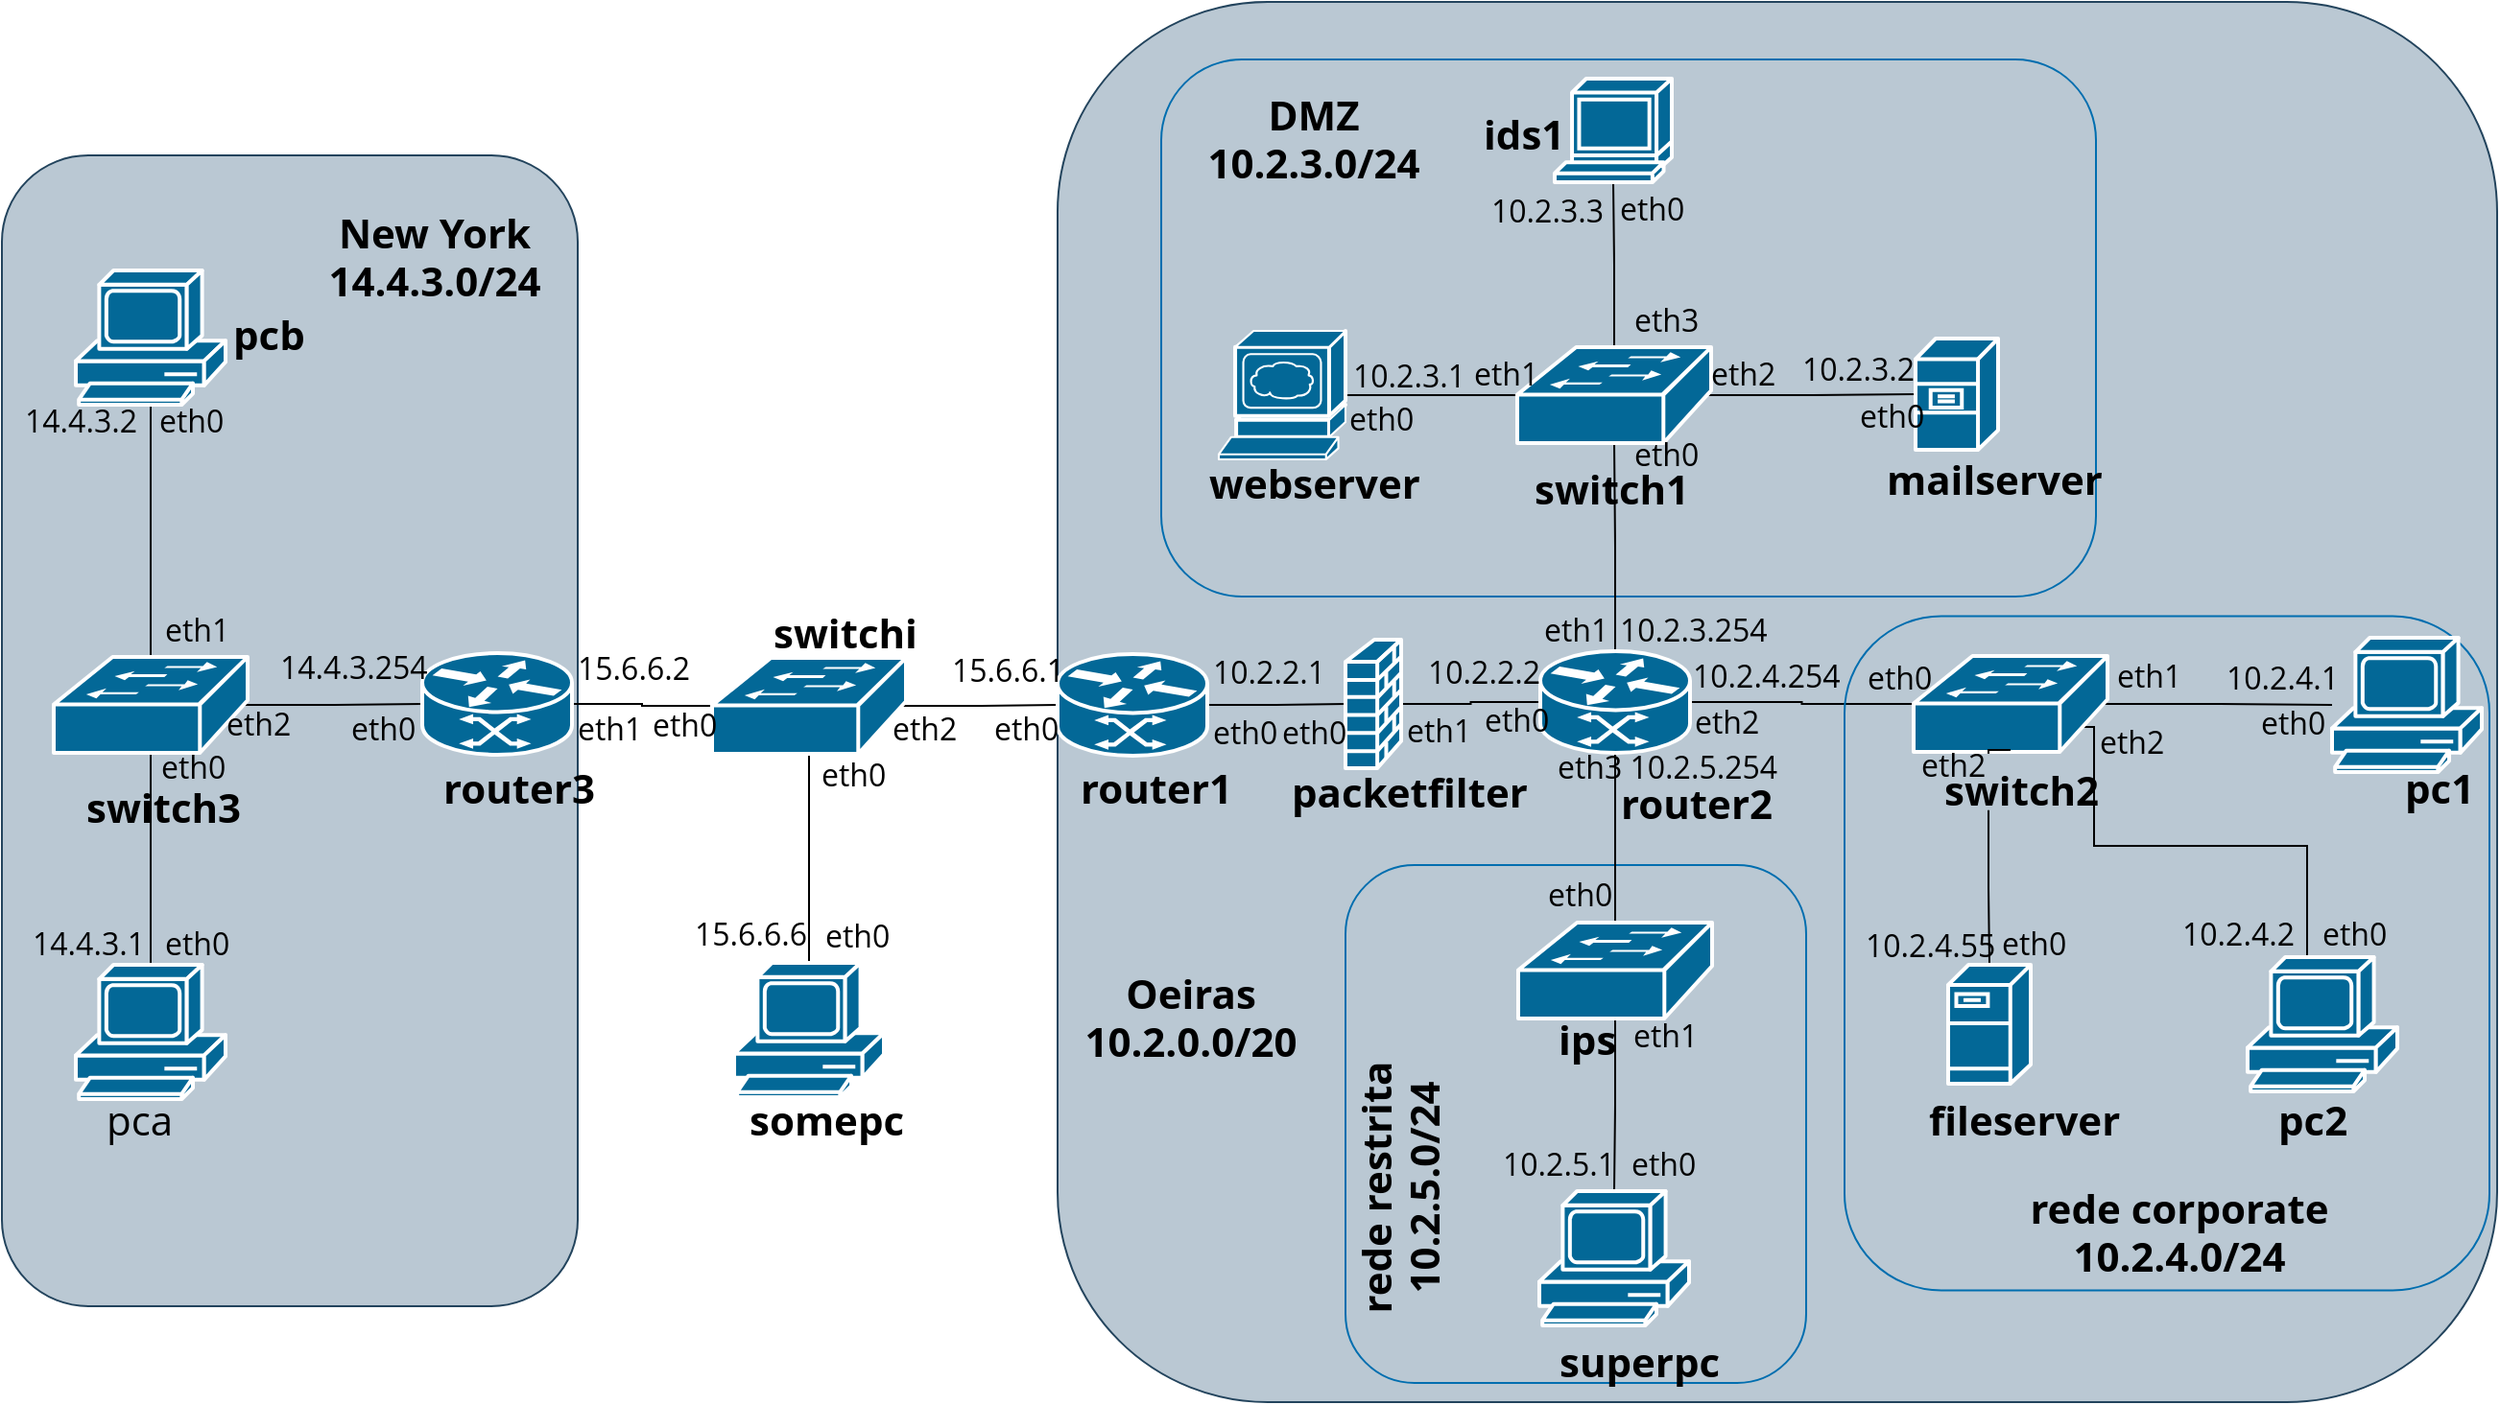 <mxfile version="26.2.14">
  <diagram name="Page-1" id="ka53E9XYjH14SeqnYvU8">
    <mxGraphModel dx="2187" dy="1867" grid="1" gridSize="10" guides="1" tooltips="1" connect="1" arrows="1" fold="1" page="1" pageScale="1" pageWidth="850" pageHeight="1100" math="0" shadow="0">
      <root>
        <mxCell id="0" />
        <mxCell id="1" parent="0" />
        <mxCell id="FsFhXtyQO0R85DWJH5rd-179" value="" style="rounded=1;whiteSpace=wrap;html=1;fillColor=#bac8d3;glass=0;fillStyle=auto;strokeColor=#23445d;fontFamily=Open Sans;fontSource=https%3A%2F%2Ffonts.googleapis.com%2Fcss%3Ffamily%3DOpen%2BSans;" vertex="1" parent="1">
          <mxGeometry x="360" y="-130" width="750" height="730" as="geometry" />
        </mxCell>
        <mxCell id="FsFhXtyQO0R85DWJH5rd-181" value="" style="rounded=1;whiteSpace=wrap;html=1;fillColor=none;glass=0;fillStyle=auto;strokeColor=#006EAF;fontColor=#ffffff;fontFamily=Open Sans;fontSource=https%3A%2F%2Ffonts.googleapis.com%2Fcss%3Ffamily%3DOpen%2BSans;" vertex="1" parent="1">
          <mxGeometry x="510" y="320" width="240" height="270" as="geometry" />
        </mxCell>
        <mxCell id="FsFhXtyQO0R85DWJH5rd-180" value="" style="rounded=1;whiteSpace=wrap;html=1;fillColor=none;glass=0;fillStyle=auto;strokeColor=#006EAF;fontColor=#ffffff;fontFamily=Open Sans;fontSource=https%3A%2F%2Ffonts.googleapis.com%2Fcss%3Ffamily%3DOpen%2BSans;" vertex="1" parent="1">
          <mxGeometry x="414" y="-100" width="487" height="280" as="geometry" />
        </mxCell>
        <mxCell id="FsFhXtyQO0R85DWJH5rd-177" value="" style="rounded=1;whiteSpace=wrap;html=1;fillColor=#bac8d3;glass=0;fillStyle=auto;strokeColor=#23445d;fontFamily=Open Sans;fontSource=https%3A%2F%2Ffonts.googleapis.com%2Fcss%3Ffamily%3DOpen%2BSans;" vertex="1" parent="1">
          <mxGeometry x="-190" y="-50" width="300" height="600" as="geometry" />
        </mxCell>
        <mxCell id="FsFhXtyQO0R85DWJH5rd-151" value="eth3 10.2.5.254" style="text;fontSize=16;fontFamily=Open Sans;labelBackgroundColor=none;labelBorderColor=none;textShadow=0;fontColor=default;horizontal=1;fontSource=https%3A%2F%2Ffonts.googleapis.com%2Fcss%3Ffamily%3DOpen%2BSans;" vertex="1" parent="1">
          <mxGeometry x="618.5" y="253" width="110" height="40" as="geometry" />
        </mxCell>
        <mxCell id="FsFhXtyQO0R85DWJH5rd-40" value="" style="edgeStyle=orthogonalEdgeStyle;rounded=0;orthogonalLoop=1;jettySize=auto;exitX=0.98;exitY=0.5;exitDx=0;exitDy=0;exitPerimeter=0;endArrow=none;startFill=0;fontFamily=Open Sans;labelBackgroundColor=none;labelBorderColor=none;textShadow=0;fontColor=default;horizontal=1;fontSource=https%3A%2F%2Ffonts.googleapis.com%2Fcss%3Ffamily%3DOpen%2BSans;" edge="1" parent="1" source="FsFhXtyQO0R85DWJH5rd-7" target="FsFhXtyQO0R85DWJH5rd-17">
          <mxGeometry relative="1" as="geometry" />
        </mxCell>
        <mxCell id="FsFhXtyQO0R85DWJH5rd-42" value="" style="edgeStyle=orthogonalEdgeStyle;rounded=0;orthogonalLoop=1;jettySize=auto;exitX=0.87;exitY=0.74;exitDx=0;exitDy=0;exitPerimeter=0;endArrow=none;startFill=0;fontFamily=Open Sans;labelBackgroundColor=none;labelBorderColor=none;textShadow=0;fontColor=default;horizontal=1;fontSource=https%3A%2F%2Ffonts.googleapis.com%2Fcss%3Ffamily%3DOpen%2BSans;" edge="1" parent="1" source="FsFhXtyQO0R85DWJH5rd-7" target="FsFhXtyQO0R85DWJH5rd-18">
          <mxGeometry relative="1" as="geometry">
            <Array as="points">
              <mxPoint x="900" y="248" />
              <mxPoint x="900" y="310" />
              <mxPoint x="1011" y="310" />
            </Array>
          </mxGeometry>
        </mxCell>
        <mxCell id="FsFhXtyQO0R85DWJH5rd-24" value="" style="edgeStyle=orthogonalEdgeStyle;rounded=0;orthogonalLoop=1;jettySize=auto;exitX=0.5;exitY=0;exitDx=0;exitDy=0;exitPerimeter=0;entryX=0.5;entryY=1;entryDx=0;entryDy=0;entryPerimeter=0;endArrow=none;startFill=0;fontFamily=Open Sans;labelBackgroundColor=none;labelBorderColor=none;textShadow=0;fontColor=default;horizontal=1;fontSource=https%3A%2F%2Ffonts.googleapis.com%2Fcss%3Ffamily%3DOpen%2BSans;" edge="1" parent="1" source="FsFhXtyQO0R85DWJH5rd-8" target="FsFhXtyQO0R85DWJH5rd-10">
          <mxGeometry relative="1" as="geometry" />
        </mxCell>
        <mxCell id="FsFhXtyQO0R85DWJH5rd-25" value="" style="edgeStyle=orthogonalEdgeStyle;rounded=0;orthogonalLoop=1;jettySize=auto;exitX=0.5;exitY=0.98;exitDx=0;exitDy=0;exitPerimeter=0;entryX=0.5;entryY=0;entryDx=0;entryDy=0;entryPerimeter=0;endArrow=none;startFill=0;fontFamily=Open Sans;labelBackgroundColor=none;labelBorderColor=none;textShadow=0;fontColor=default;horizontal=1;fontSource=https%3A%2F%2Ffonts.googleapis.com%2Fcss%3Ffamily%3DOpen%2BSans;" edge="1" parent="1" source="FsFhXtyQO0R85DWJH5rd-8" target="FsFhXtyQO0R85DWJH5rd-13">
          <mxGeometry relative="1" as="geometry" />
        </mxCell>
        <mxCell id="FsFhXtyQO0R85DWJH5rd-26" value="" style="edgeStyle=orthogonalEdgeStyle;rounded=0;orthogonalLoop=1;jettySize=auto;exitX=0.98;exitY=0.5;exitDx=0;exitDy=0;exitPerimeter=0;entryX=0;entryY=0.5;entryDx=0;entryDy=0;entryPerimeter=0;strokeColor=default;endArrow=none;startFill=0;fontFamily=Open Sans;labelBackgroundColor=none;labelBorderColor=none;textShadow=0;fontColor=default;horizontal=1;fontSource=https%3A%2F%2Ffonts.googleapis.com%2Fcss%3Ffamily%3DOpen%2BSans;" edge="1" parent="1" source="FsFhXtyQO0R85DWJH5rd-8" target="FsFhXtyQO0R85DWJH5rd-1">
          <mxGeometry relative="1" as="geometry" />
        </mxCell>
        <mxCell id="FsFhXtyQO0R85DWJH5rd-27" value="" style="edgeStyle=orthogonalEdgeStyle;rounded=0;orthogonalLoop=1;jettySize=auto;exitX=1;exitY=0.5;exitDx=0;exitDy=0;exitPerimeter=0;entryX=0;entryY=0.5;entryDx=0;entryDy=0;entryPerimeter=0;endArrow=none;startFill=0;fontFamily=Open Sans;labelBackgroundColor=none;labelBorderColor=none;textShadow=0;fontColor=default;horizontal=1;fontSource=https%3A%2F%2Ffonts.googleapis.com%2Fcss%3Ffamily%3DOpen%2BSans;" edge="1" parent="1" source="FsFhXtyQO0R85DWJH5rd-1" target="FsFhXtyQO0R85DWJH5rd-4">
          <mxGeometry relative="1" as="geometry" />
        </mxCell>
        <mxCell id="FsFhXtyQO0R85DWJH5rd-28" value="" style="edgeStyle=orthogonalEdgeStyle;rounded=0;orthogonalLoop=1;jettySize=auto;exitX=0.5;exitY=0.98;exitDx=0;exitDy=0;exitPerimeter=0;entryX=0.5;entryY=0;entryDx=0;entryDy=0;entryPerimeter=0;endArrow=none;startFill=0;fontFamily=Open Sans;labelBackgroundColor=none;labelBorderColor=none;textShadow=0;fontColor=default;horizontal=1;fontSource=https%3A%2F%2Ffonts.googleapis.com%2Fcss%3Ffamily%3DOpen%2BSans;" edge="1" parent="1" source="FsFhXtyQO0R85DWJH5rd-4" target="FsFhXtyQO0R85DWJH5rd-14">
          <mxGeometry relative="1" as="geometry" />
        </mxCell>
        <mxCell id="FsFhXtyQO0R85DWJH5rd-29" value="" style="edgeStyle=orthogonalEdgeStyle;rounded=0;orthogonalLoop=1;jettySize=auto;exitX=0.98;exitY=0.5;exitDx=0;exitDy=0;exitPerimeter=0;entryX=0;entryY=0.5;entryDx=0;entryDy=0;entryPerimeter=0;endArrow=none;startFill=0;fontFamily=Open Sans;labelBackgroundColor=none;labelBorderColor=none;textShadow=0;fontColor=default;horizontal=1;fontSource=https%3A%2F%2Ffonts.googleapis.com%2Fcss%3Ffamily%3DOpen%2BSans;" edge="1" parent="1" source="FsFhXtyQO0R85DWJH5rd-4" target="FsFhXtyQO0R85DWJH5rd-2">
          <mxGeometry relative="1" as="geometry" />
        </mxCell>
        <mxCell id="FsFhXtyQO0R85DWJH5rd-31" value="" style="edgeStyle=orthogonalEdgeStyle;rounded=0;orthogonalLoop=1;jettySize=auto;exitX=1;exitY=0.5;exitDx=0;exitDy=0;exitPerimeter=0;entryX=0;entryY=0.5;entryDx=0;entryDy=0;entryPerimeter=0;endArrow=none;startFill=0;fontFamily=Open Sans;labelBackgroundColor=none;labelBorderColor=none;textShadow=0;fontColor=default;horizontal=1;fontSource=https%3A%2F%2Ffonts.googleapis.com%2Fcss%3Ffamily%3DOpen%2BSans;" edge="1" parent="1" source="FsFhXtyQO0R85DWJH5rd-2" target="FsFhXtyQO0R85DWJH5rd-9">
          <mxGeometry relative="1" as="geometry" />
        </mxCell>
        <mxCell id="FsFhXtyQO0R85DWJH5rd-32" value="" style="edgeStyle=orthogonalEdgeStyle;rounded=0;orthogonalLoop=1;jettySize=auto;exitX=1;exitY=0.5;exitDx=0;exitDy=0;exitPerimeter=0;entryX=0;entryY=0.5;entryDx=0;entryDy=0;entryPerimeter=0;endArrow=none;startFill=0;fontFamily=Open Sans;labelBackgroundColor=none;labelBorderColor=none;textShadow=0;fontColor=default;horizontal=1;fontSource=https%3A%2F%2Ffonts.googleapis.com%2Fcss%3Ffamily%3DOpen%2BSans;" edge="1" parent="1" source="FsFhXtyQO0R85DWJH5rd-9" target="FsFhXtyQO0R85DWJH5rd-3">
          <mxGeometry relative="1" as="geometry" />
        </mxCell>
        <mxCell id="FsFhXtyQO0R85DWJH5rd-33" value="" style="edgeStyle=orthogonalEdgeStyle;rounded=0;orthogonalLoop=1;jettySize=auto;exitX=0.5;exitY=0;exitDx=0;exitDy=0;exitPerimeter=0;entryX=0.5;entryY=0.98;entryDx=0;entryDy=0;entryPerimeter=0;endArrow=none;startFill=0;fontFamily=Open Sans;labelBackgroundColor=none;labelBorderColor=none;textShadow=0;fontColor=default;horizontal=1;fontSource=https%3A%2F%2Ffonts.googleapis.com%2Fcss%3Ffamily%3DOpen%2BSans;" edge="1" parent="1" source="FsFhXtyQO0R85DWJH5rd-3" target="FsFhXtyQO0R85DWJH5rd-5">
          <mxGeometry relative="1" as="geometry" />
        </mxCell>
        <mxCell id="FsFhXtyQO0R85DWJH5rd-34" value="" style="edgeStyle=orthogonalEdgeStyle;rounded=0;orthogonalLoop=1;jettySize=auto;exitX=0.5;exitY=0;exitDx=0;exitDy=0;exitPerimeter=0;entryX=0.5;entryY=1;entryDx=0;entryDy=0;entryPerimeter=0;endArrow=none;startFill=0;fontFamily=Open Sans;labelBackgroundColor=none;labelBorderColor=none;textShadow=0;fontColor=default;horizontal=1;fontSource=https%3A%2F%2Ffonts.googleapis.com%2Fcss%3Ffamily%3DOpen%2BSans;" edge="1" parent="1" source="FsFhXtyQO0R85DWJH5rd-5" target="FsFhXtyQO0R85DWJH5rd-19">
          <mxGeometry relative="1" as="geometry" />
        </mxCell>
        <mxCell id="FsFhXtyQO0R85DWJH5rd-35" value="" style="edgeStyle=orthogonalEdgeStyle;rounded=0;orthogonalLoop=1;jettySize=auto;exitX=0.98;exitY=0.5;exitDx=0;exitDy=0;exitPerimeter=0;entryX=0;entryY=0.5;entryDx=0;entryDy=0;entryPerimeter=0;endArrow=none;startFill=0;fontFamily=Open Sans;labelBackgroundColor=none;labelBorderColor=none;textShadow=0;fontColor=default;horizontal=1;fontSource=https%3A%2F%2Ffonts.googleapis.com%2Fcss%3Ffamily%3DOpen%2BSans;" edge="1" parent="1" source="FsFhXtyQO0R85DWJH5rd-5" target="FsFhXtyQO0R85DWJH5rd-23">
          <mxGeometry relative="1" as="geometry" />
        </mxCell>
        <mxCell id="FsFhXtyQO0R85DWJH5rd-36" value="" style="edgeStyle=orthogonalEdgeStyle;rounded=0;orthogonalLoop=1;jettySize=auto;exitX=1;exitY=0.5;exitDx=0;exitDy=0;exitPerimeter=0;entryX=0;entryY=0.5;entryDx=0;entryDy=0;entryPerimeter=0;endArrow=none;startFill=0;fontFamily=Open Sans;labelBackgroundColor=none;labelBorderColor=none;textShadow=0;fontColor=default;horizontal=1;fontSource=https%3A%2F%2Ffonts.googleapis.com%2Fcss%3Ffamily%3DOpen%2BSans;" edge="1" parent="1" source="FsFhXtyQO0R85DWJH5rd-3" target="FsFhXtyQO0R85DWJH5rd-7">
          <mxGeometry relative="1" as="geometry" />
        </mxCell>
        <mxCell id="FsFhXtyQO0R85DWJH5rd-37" value="" style="edgeStyle=orthogonalEdgeStyle;rounded=0;orthogonalLoop=1;jettySize=auto;exitX=0.5;exitY=1;exitDx=0;exitDy=0;exitPerimeter=0;entryX=0.5;entryY=0;entryDx=0;entryDy=0;entryPerimeter=0;endArrow=none;startFill=0;fontFamily=Open Sans;labelBackgroundColor=none;labelBorderColor=none;textShadow=0;fontColor=default;horizontal=1;fontSource=https%3A%2F%2Ffonts.googleapis.com%2Fcss%3Ffamily%3DOpen%2BSans;" edge="1" parent="1" source="FsFhXtyQO0R85DWJH5rd-3" target="FsFhXtyQO0R85DWJH5rd-6">
          <mxGeometry relative="1" as="geometry" />
        </mxCell>
        <mxCell id="FsFhXtyQO0R85DWJH5rd-38" value="" style="edgeStyle=orthogonalEdgeStyle;rounded=0;orthogonalLoop=1;jettySize=auto;exitX=0.5;exitY=0.98;exitDx=0;exitDy=0;exitPerimeter=0;entryX=0.5;entryY=0;entryDx=0;entryDy=0;entryPerimeter=0;endArrow=none;startFill=0;fontFamily=Open Sans;labelBackgroundColor=none;labelBorderColor=none;textShadow=0;fontColor=default;horizontal=1;fontSource=https%3A%2F%2Ffonts.googleapis.com%2Fcss%3Ffamily%3DOpen%2BSans;" edge="1" parent="1" source="FsFhXtyQO0R85DWJH5rd-6" target="FsFhXtyQO0R85DWJH5rd-15">
          <mxGeometry relative="1" as="geometry" />
        </mxCell>
        <mxCell id="FsFhXtyQO0R85DWJH5rd-39" value="" style="edgeStyle=orthogonalEdgeStyle;rounded=0;orthogonalLoop=1;jettySize=auto;exitX=1;exitY=0.5;exitDx=0;exitDy=0;exitPerimeter=0;entryX=0;entryY=0.5;entryDx=0;entryDy=0;entryPerimeter=0;endArrow=none;startFill=0;fontFamily=Open Sans;labelBackgroundColor=none;labelBorderColor=none;textShadow=0;fontColor=default;horizontal=1;fontSource=https%3A%2F%2Ffonts.googleapis.com%2Fcss%3Ffamily%3DOpen%2BSans;" edge="1" parent="1" source="FsFhXtyQO0R85DWJH5rd-21" target="FsFhXtyQO0R85DWJH5rd-5">
          <mxGeometry relative="1" as="geometry" />
        </mxCell>
        <mxCell id="FsFhXtyQO0R85DWJH5rd-41" value="" style="edgeStyle=orthogonalEdgeStyle;rounded=0;orthogonalLoop=1;jettySize=auto;exitX=0.5;exitY=0.98;exitDx=0;exitDy=0;exitPerimeter=0;entryX=0.5;entryY=0;entryDx=0;entryDy=0;entryPerimeter=0;endArrow=none;startFill=0;fontFamily=Open Sans;labelBackgroundColor=none;labelBorderColor=none;textShadow=0;fontColor=default;horizontal=1;fontSource=https%3A%2F%2Ffonts.googleapis.com%2Fcss%3Ffamily%3DOpen%2BSans;" edge="1" parent="1" source="FsFhXtyQO0R85DWJH5rd-67" target="FsFhXtyQO0R85DWJH5rd-20">
          <mxGeometry relative="1" as="geometry" />
        </mxCell>
        <mxCell id="FsFhXtyQO0R85DWJH5rd-76" value="" style="group;fontFamily=Open Sans;labelBackgroundColor=none;labelBorderColor=none;textShadow=0;fontColor=default;horizontal=1;fontSource=https%3A%2F%2Ffonts.googleapis.com%2Fcss%3Ffamily%3DOpen%2BSans;" vertex="1" connectable="0" parent="1">
          <mxGeometry x="-151.5" y="10" width="91.5" height="98.5" as="geometry" />
        </mxCell>
        <mxCell id="FsFhXtyQO0R85DWJH5rd-10" value="" style="shape=mxgraph.cisco.computers_and_peripherals.pc;sketch=0;pointerEvents=1;dashed=0;fillColor=#036897;strokeColor=#ffffff;strokeWidth=2;verticalLabelPosition=bottom;verticalAlign=top;align=center;outlineConnect=0;fontFamily=Open Sans;labelBackgroundColor=none;labelBorderColor=none;textShadow=0;fontColor=default;horizontal=1;fontSource=https%3A%2F%2Ffonts.googleapis.com%2Fcss%3Ffamily%3DOpen%2BSans;" vertex="1" parent="FsFhXtyQO0R85DWJH5rd-76">
          <mxGeometry width="78" height="70" as="geometry" />
        </mxCell>
        <mxCell id="FsFhXtyQO0R85DWJH5rd-50" value="pcb" style="text;fontSize=21;fontFamily=Open Sans;labelBackgroundColor=none;labelBorderColor=none;textShadow=0;fontColor=default;horizontal=1;fontStyle=1;fontSource=https%3A%2F%2Ffonts.googleapis.com%2Fcss%3Ffamily%3DOpen%2BSans;" vertex="1" parent="FsFhXtyQO0R85DWJH5rd-76">
          <mxGeometry x="80" y="14.5" width="50" height="30" as="geometry" />
        </mxCell>
        <mxCell id="FsFhXtyQO0R85DWJH5rd-105" value="14.4.3.2" style="text;fontSize=16;fontFamily=Open Sans;labelBackgroundColor=none;labelBorderColor=none;textShadow=0;fontColor=default;horizontal=1;fontSource=https%3A%2F%2Ffonts.googleapis.com%2Fcss%3Ffamily%3DOpen%2BSans;" vertex="1" parent="FsFhXtyQO0R85DWJH5rd-76">
          <mxGeometry x="-28.5" y="62.5" width="70" height="40" as="geometry" />
        </mxCell>
        <mxCell id="FsFhXtyQO0R85DWJH5rd-106" value="eth0" style="text;fontSize=16;fontFamily=Open Sans;labelBackgroundColor=none;labelBorderColor=none;textShadow=0;fontColor=default;horizontal=1;fontSource=https%3A%2F%2Ffonts.googleapis.com%2Fcss%3Ffamily%3DOpen%2BSans;" vertex="1" parent="FsFhXtyQO0R85DWJH5rd-76">
          <mxGeometry x="41.5" y="62.5" width="30" height="30" as="geometry" />
        </mxCell>
        <mxCell id="FsFhXtyQO0R85DWJH5rd-77" value="" style="group;fontFamily=Open Sans;labelBackgroundColor=none;labelBorderColor=none;textShadow=0;fontColor=default;horizontal=1;fontSource=https%3A%2F%2Ffonts.googleapis.com%2Fcss%3Ffamily%3DOpen%2BSans;" vertex="1" connectable="0" parent="1">
          <mxGeometry x="-163" y="211.5" width="101" height="81.5" as="geometry" />
        </mxCell>
        <mxCell id="FsFhXtyQO0R85DWJH5rd-8" value="" style="shape=mxgraph.cisco.switches.workgroup_switch;sketch=0;pointerEvents=1;dashed=0;fillColor=#036897;strokeColor=#ffffff;strokeWidth=2;verticalLabelPosition=bottom;verticalAlign=top;align=center;outlineConnect=0;fontFamily=Open Sans;labelBackgroundColor=none;labelBorderColor=none;textShadow=0;fontColor=default;horizontal=1;fontSource=https%3A%2F%2Ffonts.googleapis.com%2Fcss%3Ffamily%3DOpen%2BSans;" vertex="1" parent="FsFhXtyQO0R85DWJH5rd-77">
          <mxGeometry width="101" height="50" as="geometry" />
        </mxCell>
        <mxCell id="FsFhXtyQO0R85DWJH5rd-56" value="switch3" style="text;fontSize=21;fontFamily=Open Sans;labelBackgroundColor=none;labelBorderColor=none;textShadow=0;fontColor=default;horizontal=1;fontStyle=1;fontSource=https%3A%2F%2Ffonts.googleapis.com%2Fcss%3Ffamily%3DOpen%2BSans;" vertex="1" parent="FsFhXtyQO0R85DWJH5rd-77">
          <mxGeometry x="15" y="59.5" width="50" height="30" as="geometry" />
        </mxCell>
        <mxCell id="FsFhXtyQO0R85DWJH5rd-154" value="eth0" style="text;fontSize=16;container=0;fontFamily=Open Sans;labelBackgroundColor=none;labelBorderColor=none;textShadow=0;fontColor=default;horizontal=1;fontSource=https%3A%2F%2Ffonts.googleapis.com%2Fcss%3Ffamily%3DOpen%2BSans;" vertex="1" parent="FsFhXtyQO0R85DWJH5rd-77">
          <mxGeometry x="54" y="41.5" width="43" height="27" as="geometry" />
        </mxCell>
        <mxCell id="FsFhXtyQO0R85DWJH5rd-78" value="" style="group;fontFamily=Open Sans;labelBackgroundColor=none;labelBorderColor=none;textShadow=0;fontColor=default;horizontal=1;fontStyle=1;fontSource=https%3A%2F%2Ffonts.googleapis.com%2Fcss%3Ffamily%3DOpen%2BSans;" vertex="1" connectable="0" parent="1">
          <mxGeometry x="-151.5" y="372" width="114.5" height="92" as="geometry" />
        </mxCell>
        <mxCell id="FsFhXtyQO0R85DWJH5rd-13" value="" style="shape=mxgraph.cisco.computers_and_peripherals.pc;sketch=0;pointerEvents=1;dashed=0;fillColor=#036897;strokeColor=#ffffff;strokeWidth=2;verticalLabelPosition=bottom;verticalAlign=top;align=center;outlineConnect=0;fontFamily=Open Sans;labelBackgroundColor=none;labelBorderColor=none;textShadow=0;fontColor=default;horizontal=1;fontSource=https%3A%2F%2Ffonts.googleapis.com%2Fcss%3Ffamily%3DOpen%2BSans;" vertex="1" parent="FsFhXtyQO0R85DWJH5rd-78">
          <mxGeometry width="78" height="70" as="geometry" />
        </mxCell>
        <mxCell id="FsFhXtyQO0R85DWJH5rd-54" value="pca" style="text;fontSize=21;fontFamily=Open Sans;labelBackgroundColor=none;labelBorderColor=none;textShadow=0;fontColor=default;horizontal=1;fontSource=https%3A%2F%2Ffonts.googleapis.com%2Fcss%3Ffamily%3DOpen%2BSans;" vertex="1" parent="FsFhXtyQO0R85DWJH5rd-78">
          <mxGeometry x="14" y="62" width="50" height="30" as="geometry" />
        </mxCell>
        <mxCell id="FsFhXtyQO0R85DWJH5rd-120" value="" style="group;fontFamily=Open Sans;labelBackgroundColor=none;labelBorderColor=none;textShadow=0;fontColor=default;horizontal=1;fontSource=https%3A%2F%2Ffonts.googleapis.com%2Fcss%3Ffamily%3DOpen%2BSans;" vertex="1" connectable="0" parent="FsFhXtyQO0R85DWJH5rd-78">
          <mxGeometry x="-28.5" y="-25" width="143" height="40" as="geometry" />
        </mxCell>
        <mxCell id="FsFhXtyQO0R85DWJH5rd-121" value="14.4.3.1" style="text;fontSize=16;fontFamily=Open Sans;labelBackgroundColor=none;labelBorderColor=none;textShadow=0;fontColor=default;horizontal=1;fontSource=https%3A%2F%2Ffonts.googleapis.com%2Fcss%3Ffamily%3DOpen%2BSans;" vertex="1" parent="FsFhXtyQO0R85DWJH5rd-120">
          <mxGeometry x="4" y="-2" width="70" height="40" as="geometry" />
        </mxCell>
        <mxCell id="FsFhXtyQO0R85DWJH5rd-122" value="eth0" style="text;fontSize=16;fontFamily=Open Sans;labelBackgroundColor=none;labelBorderColor=none;textShadow=0;fontColor=default;horizontal=1;fontSource=https%3A%2F%2Ffonts.googleapis.com%2Fcss%3Ffamily%3DOpen%2BSans;" vertex="1" parent="FsFhXtyQO0R85DWJH5rd-120">
          <mxGeometry x="73" y="-2" width="70" height="40" as="geometry" />
        </mxCell>
        <mxCell id="FsFhXtyQO0R85DWJH5rd-79" value="" style="group;fontFamily=Open Sans;labelBackgroundColor=none;labelBorderColor=none;textShadow=0;fontColor=default;horizontal=1;fontSource=https%3A%2F%2Ffonts.googleapis.com%2Fcss%3Ffamily%3DOpen%2BSans;" vertex="1" connectable="0" parent="1">
          <mxGeometry x="29" y="209.5" width="78" height="81.5" as="geometry" />
        </mxCell>
        <mxCell id="FsFhXtyQO0R85DWJH5rd-1" value="" style="shape=mxgraph.cisco.routers.atm_router;pointerEvents=1;dashed=0;fillColor=#036897;strokeColor=#ffffff;strokeWidth=2;verticalLabelPosition=bottom;verticalAlign=top;align=center;outlineConnect=0;fontFamily=Open Sans;labelBackgroundColor=none;labelBorderColor=none;textShadow=0;fontColor=default;horizontal=1;fontSource=https%3A%2F%2Ffonts.googleapis.com%2Fcss%3Ffamily%3DOpen%2BSans;" vertex="1" parent="FsFhXtyQO0R85DWJH5rd-79">
          <mxGeometry width="78" height="53" as="geometry" />
        </mxCell>
        <mxCell id="FsFhXtyQO0R85DWJH5rd-57" value="router3" style="text;fontSize=21;fontFamily=Open Sans;labelBackgroundColor=none;labelBorderColor=none;textShadow=0;fontColor=default;horizontal=1;fontStyle=1;fontSource=https%3A%2F%2Ffonts.googleapis.com%2Fcss%3Ffamily%3DOpen%2BSans;" vertex="1" parent="FsFhXtyQO0R85DWJH5rd-79">
          <mxGeometry x="9" y="51.5" width="50" height="30" as="geometry" />
        </mxCell>
        <mxCell id="FsFhXtyQO0R85DWJH5rd-80" value="" style="group;fontFamily=Open Sans;labelBackgroundColor=none;labelBorderColor=none;textShadow=0;fontColor=default;horizontal=1;fontSource=https%3A%2F%2Ffonts.googleapis.com%2Fcss%3Ffamily%3DOpen%2BSans;" vertex="1" connectable="0" parent="1">
          <mxGeometry x="180" y="212" width="123" height="79" as="geometry" />
        </mxCell>
        <mxCell id="FsFhXtyQO0R85DWJH5rd-4" value="" style="shape=mxgraph.cisco.switches.workgroup_switch;sketch=0;pointerEvents=1;dashed=0;fillColor=#036897;strokeColor=#ffffff;strokeWidth=2;verticalLabelPosition=bottom;verticalAlign=top;align=center;outlineConnect=0;fontFamily=Open Sans;labelBackgroundColor=none;labelBorderColor=none;textShadow=0;fontColor=default;horizontal=1;fontSource=https%3A%2F%2Ffonts.googleapis.com%2Fcss%3Ffamily%3DOpen%2BSans;" vertex="1" parent="FsFhXtyQO0R85DWJH5rd-80">
          <mxGeometry width="101" height="50" as="geometry" />
        </mxCell>
        <mxCell id="FsFhXtyQO0R85DWJH5rd-157" value="eth0" style="text;fontSize=16;container=0;fontFamily=Open Sans;labelBackgroundColor=none;labelBorderColor=none;textShadow=0;fontColor=default;horizontal=1;fontSource=https%3A%2F%2Ffonts.googleapis.com%2Fcss%3Ffamily%3DOpen%2BSans;" vertex="1" parent="FsFhXtyQO0R85DWJH5rd-80">
          <mxGeometry x="-33" y="19" width="43" height="27" as="geometry" />
        </mxCell>
        <mxCell id="FsFhXtyQO0R85DWJH5rd-158" value="eth0" style="text;fontSize=16;container=0;fontFamily=Open Sans;labelBackgroundColor=none;labelBorderColor=none;textShadow=0;fontColor=default;horizontal=1;fontSource=https%3A%2F%2Ffonts.googleapis.com%2Fcss%3Ffamily%3DOpen%2BSans;" vertex="1" parent="FsFhXtyQO0R85DWJH5rd-80">
          <mxGeometry x="55" y="44.75" width="43" height="27" as="geometry" />
        </mxCell>
        <mxCell id="FsFhXtyQO0R85DWJH5rd-82" value="" style="group;fontFamily=Open Sans;labelBackgroundColor=none;labelBorderColor=none;textShadow=0;fontColor=default;horizontal=1;fontStyle=1;fontSource=https%3A%2F%2Ffonts.googleapis.com%2Fcss%3Ffamily%3DOpen%2BSans;" vertex="1" connectable="0" parent="1">
          <mxGeometry x="191.5" y="371" width="78" height="93" as="geometry" />
        </mxCell>
        <mxCell id="FsFhXtyQO0R85DWJH5rd-14" value="" style="shape=mxgraph.cisco.computers_and_peripherals.pc;sketch=0;pointerEvents=1;dashed=0;fillColor=#036897;strokeColor=#ffffff;strokeWidth=2;verticalLabelPosition=bottom;verticalAlign=top;align=center;outlineConnect=0;fontFamily=Open Sans;labelBackgroundColor=none;labelBorderColor=none;textShadow=0;fontColor=default;horizontal=1;fontSource=https%3A%2F%2Ffonts.googleapis.com%2Fcss%3Ffamily%3DOpen%2BSans;" vertex="1" parent="FsFhXtyQO0R85DWJH5rd-82">
          <mxGeometry width="78" height="70" as="geometry" />
        </mxCell>
        <mxCell id="FsFhXtyQO0R85DWJH5rd-64" value="somepc" style="text;fontSize=21;fontFamily=Open Sans;labelBackgroundColor=none;labelBorderColor=none;textShadow=0;fontColor=default;horizontal=1;fontStyle=1;fontSource=https%3A%2F%2Ffonts.googleapis.com%2Fcss%3Ffamily%3DOpen%2BSans;" vertex="1" parent="FsFhXtyQO0R85DWJH5rd-82">
          <mxGeometry x="6" y="63" width="50" height="30" as="geometry" />
        </mxCell>
        <mxCell id="FsFhXtyQO0R85DWJH5rd-83" value="" style="group;fontFamily=Open Sans;labelBackgroundColor=none;labelBorderColor=none;textShadow=0;fontColor=default;horizontal=1;fontSource=https%3A%2F%2Ffonts.googleapis.com%2Fcss%3Ffamily%3DOpen%2BSans;" vertex="1" connectable="0" parent="1">
          <mxGeometry x="360" y="210" width="78" height="81" as="geometry" />
        </mxCell>
        <mxCell id="FsFhXtyQO0R85DWJH5rd-2" value="" style="shape=mxgraph.cisco.routers.atm_router;pointerEvents=1;dashed=0;fillColor=#036897;strokeColor=#ffffff;strokeWidth=2;verticalLabelPosition=bottom;verticalAlign=top;align=center;outlineConnect=0;fontFamily=Open Sans;labelBackgroundColor=none;labelBorderColor=none;textShadow=0;fontColor=default;horizontal=1;fontSource=https%3A%2F%2Ffonts.googleapis.com%2Fcss%3Ffamily%3DOpen%2BSans;" vertex="1" parent="FsFhXtyQO0R85DWJH5rd-83">
          <mxGeometry width="78" height="53" as="geometry" />
        </mxCell>
        <mxCell id="FsFhXtyQO0R85DWJH5rd-62" value="router1" style="text;fontSize=21;fontFamily=Open Sans;labelBackgroundColor=none;labelBorderColor=none;textShadow=0;fontColor=default;horizontal=1;fontStyle=1;fontSource=https%3A%2F%2Ffonts.googleapis.com%2Fcss%3Ffamily%3DOpen%2BSans;" vertex="1" parent="FsFhXtyQO0R85DWJH5rd-83">
          <mxGeometry x="10" y="51" width="50" height="30" as="geometry" />
        </mxCell>
        <mxCell id="FsFhXtyQO0R85DWJH5rd-84" value="" style="group;fontFamily=Open Sans;labelBackgroundColor=none;labelBorderColor=none;textShadow=0;fontColor=default;horizontal=1;fontSource=https%3A%2F%2Ffonts.googleapis.com%2Fcss%3Ffamily%3DOpen%2BSans;" vertex="1" connectable="0" parent="1">
          <mxGeometry x="437" y="41.5" width="90" height="90.5" as="geometry" />
        </mxCell>
        <mxCell id="FsFhXtyQO0R85DWJH5rd-21" value="" style="shape=mxgraph.cisco.servers.www_server;sketch=0;pointerEvents=1;dashed=0;fillColor=#036897;strokeColor=#ffffff;strokeWidth=2;verticalLabelPosition=bottom;verticalAlign=top;align=center;outlineConnect=0;fontFamily=Open Sans;labelBackgroundColor=none;labelBorderColor=none;textShadow=0;fontColor=default;horizontal=1;fontSource=https%3A%2F%2Ffonts.googleapis.com%2Fcss%3Ffamily%3DOpen%2BSans;" vertex="1" parent="FsFhXtyQO0R85DWJH5rd-84">
          <mxGeometry x="7" width="66" height="67" as="geometry" />
        </mxCell>
        <mxCell id="FsFhXtyQO0R85DWJH5rd-72" value="webserver" style="text;fontSize=21;fontFamily=Open Sans;labelBackgroundColor=none;labelBorderColor=none;textShadow=0;fontColor=default;horizontal=1;fontStyle=1;fontSource=https%3A%2F%2Ffonts.googleapis.com%2Fcss%3Ffamily%3DOpen%2BSans;" vertex="1" parent="FsFhXtyQO0R85DWJH5rd-84">
          <mxGeometry y="60.5" width="50" height="30" as="geometry" />
        </mxCell>
        <mxCell id="FsFhXtyQO0R85DWJH5rd-104" value="eth0" style="text;fontFamily=Open Sans;labelBackgroundColor=none;labelBorderColor=none;textShadow=0;fontColor=default;horizontal=1;fontSize=16;fontSource=https%3A%2F%2Ffonts.googleapis.com%2Fcss%3Ffamily%3DOpen%2BSans;" vertex="1" parent="FsFhXtyQO0R85DWJH5rd-84">
          <mxGeometry x="73" y="30" width="40" height="20" as="geometry" />
        </mxCell>
        <mxCell id="FsFhXtyQO0R85DWJH5rd-85" value="" style="group;fontFamily=Open Sans;labelBackgroundColor=none;labelBorderColor=none;textShadow=0;fontColor=default;horizontal=1;fontSource=https%3A%2F%2Ffonts.googleapis.com%2Fcss%3Ffamily%3DOpen%2BSans;" vertex="1" connectable="0" parent="1">
          <mxGeometry x="480" y="202.5" width="407" height="237.5" as="geometry" />
        </mxCell>
        <mxCell id="FsFhXtyQO0R85DWJH5rd-9" value="" style="shape=mxgraph.cisco.security.firewall;sketch=0;pointerEvents=1;dashed=0;fillColor=#036897;strokeColor=#ffffff;strokeWidth=2;verticalLabelPosition=bottom;verticalAlign=top;align=center;outlineConnect=0;fontFamily=Open Sans;labelBackgroundColor=none;labelBorderColor=none;textShadow=0;fontColor=default;horizontal=1;fontSource=https%3A%2F%2Ffonts.googleapis.com%2Fcss%3Ffamily%3DOpen%2BSans;" vertex="1" parent="FsFhXtyQO0R85DWJH5rd-85">
          <mxGeometry x="30" width="29" height="67" as="geometry" />
        </mxCell>
        <mxCell id="FsFhXtyQO0R85DWJH5rd-60" value="packetfilter" style="text;fontSize=21;fontFamily=Open Sans;labelBackgroundColor=none;labelBorderColor=none;textShadow=0;fontColor=default;horizontal=1;fontStyle=1;fontSource=https%3A%2F%2Ffonts.googleapis.com%2Fcss%3Ffamily%3DOpen%2BSans;" vertex="1" parent="FsFhXtyQO0R85DWJH5rd-85">
          <mxGeometry y="60.5" width="50" height="30" as="geometry" />
        </mxCell>
        <mxCell id="FsFhXtyQO0R85DWJH5rd-142" value="10.2.2.1" style="text;fontSize=16;fontFamily=Open Sans;labelBackgroundColor=none;labelBorderColor=none;textShadow=0;fontColor=default;horizontal=1;fontSource=https%3A%2F%2Ffonts.googleapis.com%2Fcss%3Ffamily%3DOpen%2BSans;" vertex="1" parent="FsFhXtyQO0R85DWJH5rd-85">
          <mxGeometry x="-41" y="1" width="70" height="40" as="geometry" />
        </mxCell>
        <mxCell id="FsFhXtyQO0R85DWJH5rd-143" value="eth0" style="text;fontSize=16;container=0;fontFamily=Open Sans;labelBackgroundColor=none;labelBorderColor=none;textShadow=0;fontColor=default;horizontal=1;fontSource=https%3A%2F%2Ffonts.googleapis.com%2Fcss%3Ffamily%3DOpen%2BSans;" vertex="1" parent="FsFhXtyQO0R85DWJH5rd-85">
          <mxGeometry x="-41" y="32.25" width="43" height="27" as="geometry" />
        </mxCell>
        <mxCell id="FsFhXtyQO0R85DWJH5rd-87" value="" style="group;fontFamily=Open Sans;labelBackgroundColor=none;labelBorderColor=none;textShadow=0;fontColor=default;horizontal=1;fontSource=https%3A%2F%2Ffonts.googleapis.com%2Fcss%3Ffamily%3DOpen%2BSans;" vertex="1" connectable="0" parent="1">
          <mxGeometry x="599.5" y="50" width="101" height="80" as="geometry" />
        </mxCell>
        <mxCell id="FsFhXtyQO0R85DWJH5rd-5" value="" style="shape=mxgraph.cisco.switches.workgroup_switch;sketch=0;pointerEvents=1;dashed=0;fillColor=#036897;strokeColor=#ffffff;strokeWidth=2;verticalLabelPosition=bottom;verticalAlign=top;align=center;outlineConnect=0;fontFamily=Open Sans;labelBackgroundColor=none;labelBorderColor=none;textShadow=0;fontColor=default;horizontal=1;fontSource=https%3A%2F%2Ffonts.googleapis.com%2Fcss%3Ffamily%3DOpen%2BSans;" vertex="1" parent="FsFhXtyQO0R85DWJH5rd-87">
          <mxGeometry width="101" height="50" as="geometry" />
        </mxCell>
        <mxCell id="FsFhXtyQO0R85DWJH5rd-73" value="switch1" style="text;fontSize=21;fontFamily=Open Sans;labelBackgroundColor=none;labelBorderColor=none;textShadow=0;fontColor=default;horizontal=1;fontStyle=1;fontSource=https%3A%2F%2Ffonts.googleapis.com%2Fcss%3Ffamily%3DOpen%2BSans;" vertex="1" parent="FsFhXtyQO0R85DWJH5rd-87">
          <mxGeometry x="7" y="55" width="50" height="30" as="geometry" />
        </mxCell>
        <mxCell id="FsFhXtyQO0R85DWJH5rd-162" value="eth0" style="text;fontSize=16;fontFamily=Open Sans;labelBackgroundColor=none;labelBorderColor=none;textShadow=0;fontColor=default;horizontal=1;fontSource=https%3A%2F%2Ffonts.googleapis.com%2Fcss%3Ffamily%3DOpen%2BSans;" vertex="1" parent="FsFhXtyQO0R85DWJH5rd-87">
          <mxGeometry x="59" y="40" width="30" height="30" as="geometry" />
        </mxCell>
        <mxCell id="FsFhXtyQO0R85DWJH5rd-89" value="" style="group;fontFamily=Open Sans;labelBackgroundColor=none;labelBorderColor=none;textShadow=0;fontColor=default;horizontal=1;fontSource=https%3A%2F%2Ffonts.googleapis.com%2Fcss%3Ffamily%3DOpen%2BSans;" vertex="1" connectable="0" parent="1">
          <mxGeometry x="611.5" y="208.5" width="89" height="71.5" as="geometry" />
        </mxCell>
        <mxCell id="FsFhXtyQO0R85DWJH5rd-3" value="" style="shape=mxgraph.cisco.routers.atm_router;pointerEvents=1;dashed=0;fillColor=#036897;strokeColor=#ffffff;strokeWidth=2;verticalLabelPosition=bottom;verticalAlign=top;align=center;outlineConnect=0;fontFamily=Open Sans;labelBackgroundColor=none;labelBorderColor=none;textShadow=0;fontColor=default;horizontal=1;fontSource=https%3A%2F%2Ffonts.googleapis.com%2Fcss%3Ffamily%3DOpen%2BSans;" vertex="1" parent="FsFhXtyQO0R85DWJH5rd-89">
          <mxGeometry width="78" height="53" as="geometry" />
        </mxCell>
        <mxCell id="FsFhXtyQO0R85DWJH5rd-66" value="router2" style="text;fontSize=21;fontFamily=Open Sans;labelBackgroundColor=none;labelBorderColor=none;textShadow=0;fontColor=default;horizontal=1;fontStyle=1;fontSource=https%3A%2F%2Ffonts.googleapis.com%2Fcss%3Ffamily%3DOpen%2BSans;" vertex="1" parent="FsFhXtyQO0R85DWJH5rd-89">
          <mxGeometry x="40" y="60.5" width="50" height="30" as="geometry" />
        </mxCell>
        <mxCell id="FsFhXtyQO0R85DWJH5rd-90" value="" style="group;fontFamily=Open Sans;labelBackgroundColor=none;labelBorderColor=none;textShadow=0;fontColor=default;horizontal=1;fontStyle=1;fontSource=https%3A%2F%2Ffonts.googleapis.com%2Fcss%3Ffamily%3DOpen%2BSans;" vertex="1" connectable="0" parent="1">
          <mxGeometry x="600" y="350" width="110" height="82" as="geometry" />
        </mxCell>
        <mxCell id="FsFhXtyQO0R85DWJH5rd-6" value="" style="shape=mxgraph.cisco.switches.workgroup_switch;sketch=0;pointerEvents=1;dashed=0;fillColor=#036897;strokeColor=#ffffff;strokeWidth=2;verticalLabelPosition=bottom;verticalAlign=top;align=center;outlineConnect=0;fontFamily=Open Sans;labelBackgroundColor=none;labelBorderColor=none;textShadow=0;fontColor=default;horizontal=1;fontSource=https%3A%2F%2Ffonts.googleapis.com%2Fcss%3Ffamily%3DOpen%2BSans;" vertex="1" parent="FsFhXtyQO0R85DWJH5rd-90">
          <mxGeometry width="101" height="50" as="geometry" />
        </mxCell>
        <mxCell id="FsFhXtyQO0R85DWJH5rd-63" value="ips" style="text;fontSize=21;fontFamily=Open Sans;labelBackgroundColor=none;labelBorderColor=none;textShadow=0;fontColor=default;horizontal=1;fontStyle=1;fontSource=https%3A%2F%2Ffonts.googleapis.com%2Fcss%3Ffamily%3DOpen%2BSans;" vertex="1" parent="FsFhXtyQO0R85DWJH5rd-90">
          <mxGeometry x="19" y="42" width="50" height="30" as="geometry" />
        </mxCell>
        <mxCell id="FsFhXtyQO0R85DWJH5rd-174" value="eth1" style="text;fontSize=16;fontFamily=Open Sans;labelBackgroundColor=none;labelBorderColor=none;textShadow=0;fontColor=default;horizontal=1;fontSource=https%3A%2F%2Ffonts.googleapis.com%2Fcss%3Ffamily%3DOpen%2BSans;" vertex="1" parent="FsFhXtyQO0R85DWJH5rd-90">
          <mxGeometry x="58" y="43" width="50" height="40" as="geometry" />
        </mxCell>
        <mxCell id="FsFhXtyQO0R85DWJH5rd-91" value="" style="group;fontFamily=Open Sans;labelBackgroundColor=none;labelBorderColor=none;textShadow=0;fontColor=default;horizontal=1;fontStyle=1;fontSource=https%3A%2F%2Ffonts.googleapis.com%2Fcss%3Ffamily%3DOpen%2BSans;" vertex="1" connectable="0" parent="1">
          <mxGeometry x="611" y="490" width="78" height="100" as="geometry" />
        </mxCell>
        <mxCell id="FsFhXtyQO0R85DWJH5rd-15" value="" style="shape=mxgraph.cisco.computers_and_peripherals.pc;sketch=0;pointerEvents=1;dashed=0;fillColor=#036897;strokeColor=#ffffff;strokeWidth=2;verticalLabelPosition=bottom;verticalAlign=top;align=center;outlineConnect=0;fontFamily=Open Sans;labelBackgroundColor=none;labelBorderColor=none;textShadow=0;fontColor=default;horizontal=1;fontSource=https%3A%2F%2Ffonts.googleapis.com%2Fcss%3Ffamily%3DOpen%2BSans;" vertex="1" parent="FsFhXtyQO0R85DWJH5rd-91">
          <mxGeometry width="78" height="70" as="geometry" />
        </mxCell>
        <mxCell id="FsFhXtyQO0R85DWJH5rd-65" value="superpc" style="text;fontSize=21;fontFamily=Open Sans;labelBackgroundColor=none;labelBorderColor=none;textShadow=0;fontColor=default;horizontal=1;fontStyle=1;fontSource=https%3A%2F%2Ffonts.googleapis.com%2Fcss%3Ffamily%3DOpen%2BSans;" vertex="1" parent="FsFhXtyQO0R85DWJH5rd-91">
          <mxGeometry x="8.5" y="70" width="50" height="30" as="geometry" />
        </mxCell>
        <mxCell id="FsFhXtyQO0R85DWJH5rd-92" value="" style="group;fontFamily=Open Sans;labelBackgroundColor=none;labelBorderColor=none;textShadow=0;fontColor=default;horizontal=1;fontSource=https%3A%2F%2Ffonts.googleapis.com%2Fcss%3Ffamily%3DOpen%2BSans;" vertex="1" connectable="0" parent="1">
          <mxGeometry x="806" y="211" width="145" height="80" as="geometry" />
        </mxCell>
        <mxCell id="FsFhXtyQO0R85DWJH5rd-7" value="" style="shape=mxgraph.cisco.switches.workgroup_switch;sketch=0;pointerEvents=1;dashed=0;fillColor=#036897;strokeColor=#ffffff;strokeWidth=2;verticalLabelPosition=bottom;verticalAlign=top;align=center;outlineConnect=0;fontFamily=Open Sans;labelBackgroundColor=none;labelBorderColor=none;textShadow=0;fontColor=default;horizontal=1;fontSource=https%3A%2F%2Ffonts.googleapis.com%2Fcss%3Ffamily%3DOpen%2BSans;" vertex="1" parent="FsFhXtyQO0R85DWJH5rd-92">
          <mxGeometry width="101" height="50" as="geometry" />
        </mxCell>
        <mxCell id="FsFhXtyQO0R85DWJH5rd-67" value="switch2" style="text;fontSize=21;fontFamily=Open Sans;labelBackgroundColor=none;labelBorderColor=none;textShadow=0;fontColor=default;horizontal=1;fontStyle=1;fontSource=https%3A%2F%2Ffonts.googleapis.com%2Fcss%3Ffamily%3DOpen%2BSans;" vertex="1" parent="FsFhXtyQO0R85DWJH5rd-92">
          <mxGeometry x="14" y="51" width="50" height="30" as="geometry" />
        </mxCell>
        <mxCell id="FsFhXtyQO0R85DWJH5rd-68" value="" style="edgeStyle=orthogonalEdgeStyle;rounded=0;orthogonalLoop=1;jettySize=auto;exitX=0.5;exitY=0.98;exitDx=0;exitDy=0;exitPerimeter=0;entryX=0.5;entryY=0;entryDx=0;entryDy=0;entryPerimeter=0;endArrow=none;startFill=0;fontFamily=Open Sans;labelBackgroundColor=none;labelBorderColor=none;textShadow=0;fontColor=default;horizontal=1;fontSource=https%3A%2F%2Ffonts.googleapis.com%2Fcss%3Ffamily%3DOpen%2BSans;" edge="1" parent="FsFhXtyQO0R85DWJH5rd-92" source="FsFhXtyQO0R85DWJH5rd-7" target="FsFhXtyQO0R85DWJH5rd-67">
          <mxGeometry relative="1" as="geometry">
            <mxPoint x="51" y="49" as="sourcePoint" />
            <mxPoint x="51" y="161" as="targetPoint" />
          </mxGeometry>
        </mxCell>
        <mxCell id="FsFhXtyQO0R85DWJH5rd-171" value="eth2" style="text;fontSize=16;fontFamily=Open Sans;labelBackgroundColor=none;labelBorderColor=none;textShadow=0;fontColor=default;horizontal=1;fontSource=https%3A%2F%2Ffonts.googleapis.com%2Fcss%3Ffamily%3DOpen%2BSans;" vertex="1" parent="FsFhXtyQO0R85DWJH5rd-92">
          <mxGeometry x="95" y="29" width="50" height="40" as="geometry" />
        </mxCell>
        <mxCell id="FsFhXtyQO0R85DWJH5rd-172" value="eth2" style="text;fontSize=16;fontFamily=Open Sans;labelBackgroundColor=none;labelBorderColor=none;textShadow=0;fontColor=default;horizontal=1;fontSource=https%3A%2F%2Ffonts.googleapis.com%2Fcss%3Ffamily%3DOpen%2BSans;" vertex="1" parent="FsFhXtyQO0R85DWJH5rd-92">
          <mxGeometry x="2" y="41" width="50" height="40" as="geometry" />
        </mxCell>
        <mxCell id="FsFhXtyQO0R85DWJH5rd-93" value="" style="group;fontFamily=Open Sans;labelBackgroundColor=none;labelBorderColor=none;textShadow=0;fontColor=default;horizontal=1;fontSource=https%3A%2F%2Ffonts.googleapis.com%2Fcss%3Ffamily%3DOpen%2BSans;" vertex="1" connectable="0" parent="1">
          <mxGeometry x="812" y="372" width="294" height="188" as="geometry" />
        </mxCell>
        <mxCell id="FsFhXtyQO0R85DWJH5rd-115" value="" style="group;fontFamily=Open Sans;labelBackgroundColor=none;labelBorderColor=none;textShadow=0;fontColor=default;horizontal=1;fontSource=https%3A%2F%2Ffonts.googleapis.com%2Fcss%3Ffamily%3DOpen%2BSans;" vertex="1" connectable="0" parent="FsFhXtyQO0R85DWJH5rd-93">
          <mxGeometry x="-33" y="-27" width="327" height="215" as="geometry" />
        </mxCell>
        <mxCell id="FsFhXtyQO0R85DWJH5rd-20" value="" style="shape=mxgraph.cisco.servers.fileserver;sketch=0;pointerEvents=1;dashed=0;fillColor=#036897;strokeColor=#ffffff;strokeWidth=2;verticalLabelPosition=bottom;verticalAlign=top;align=center;outlineConnect=0;fontFamily=Open Sans;labelBackgroundColor=none;labelBorderColor=none;textShadow=0;fontColor=default;horizontal=1;fontSource=https%3A%2F%2Ffonts.googleapis.com%2Fcss%3Ffamily%3DOpen%2BSans;" vertex="1" parent="FsFhXtyQO0R85DWJH5rd-115">
          <mxGeometry x="45" y="27" width="43" height="62" as="geometry" />
        </mxCell>
        <mxCell id="FsFhXtyQO0R85DWJH5rd-69" value="fileserver" style="text;fontSize=21;fontFamily=Open Sans;labelBackgroundColor=none;labelBorderColor=none;textShadow=0;fontColor=default;horizontal=1;fontStyle=1;fontSource=https%3A%2F%2Ffonts.googleapis.com%2Fcss%3Ffamily%3DOpen%2BSans;" vertex="1" parent="FsFhXtyQO0R85DWJH5rd-115">
          <mxGeometry x="33" y="89" width="50" height="30" as="geometry" />
        </mxCell>
        <mxCell id="FsFhXtyQO0R85DWJH5rd-107" value="10.2.4.55" style="text;fontSize=16;fontFamily=Open Sans;labelBackgroundColor=none;labelBorderColor=none;textShadow=0;fontColor=default;horizontal=1;fontSource=https%3A%2F%2Ffonts.googleapis.com%2Fcss%3Ffamily%3DOpen%2BSans;" vertex="1" parent="FsFhXtyQO0R85DWJH5rd-115">
          <mxGeometry y="1" width="80" height="40" as="geometry" />
        </mxCell>
        <mxCell id="FsFhXtyQO0R85DWJH5rd-114" value="eth0" style="text;fontSize=16;fontFamily=Open Sans;labelBackgroundColor=none;labelBorderColor=none;textShadow=0;fontColor=default;horizontal=1;fontSource=https%3A%2F%2Ffonts.googleapis.com%2Fcss%3Ffamily%3DOpen%2BSans;" vertex="1" parent="FsFhXtyQO0R85DWJH5rd-115">
          <mxGeometry x="71" width="30" height="30" as="geometry" />
        </mxCell>
        <mxCell id="FsFhXtyQO0R85DWJH5rd-182" value="" style="rounded=1;whiteSpace=wrap;html=1;fillColor=none;glass=0;fillStyle=auto;strokeColor=#006EAF;fontColor=#ffffff;fontFamily=Open Sans;fontSource=https%3A%2F%2Ffonts.googleapis.com%2Fcss%3Ffamily%3DOpen%2BSans;" vertex="1" parent="FsFhXtyQO0R85DWJH5rd-115">
          <mxGeometry x="-9" y="-154.75" width="336" height="351.5" as="geometry" />
        </mxCell>
        <mxCell id="FsFhXtyQO0R85DWJH5rd-188" value="rede corporate&#xa;10.2.4.0/24" style="text;fontSize=21;fontFamily=Open Sans;labelBackgroundColor=none;labelBorderColor=none;textShadow=0;fontColor=default;horizontal=1;fontStyle=1;fontSource=https%3A%2F%2Ffonts.googleapis.com%2Fcss%3Ffamily%3DOpen%2BSans;align=center;" vertex="1" parent="FsFhXtyQO0R85DWJH5rd-115">
          <mxGeometry x="91" y="135" width="149" height="80" as="geometry" />
        </mxCell>
        <mxCell id="FsFhXtyQO0R85DWJH5rd-94" value="" style="group;fontFamily=Open Sans;labelBackgroundColor=none;labelBorderColor=none;textShadow=0;fontColor=default;horizontal=1;fontStyle=1;fontSource=https%3A%2F%2Ffonts.googleapis.com%2Fcss%3Ffamily%3DOpen%2BSans;" vertex="1" connectable="0" parent="1">
          <mxGeometry x="1024" y="201.5" width="86" height="340" as="geometry" />
        </mxCell>
        <mxCell id="FsFhXtyQO0R85DWJH5rd-17" value="" style="shape=mxgraph.cisco.computers_and_peripherals.pc;sketch=0;pointerEvents=1;dashed=0;fillColor=#036897;strokeColor=#ffffff;strokeWidth=2;verticalLabelPosition=bottom;verticalAlign=top;align=center;outlineConnect=0;fontFamily=Open Sans;labelBackgroundColor=none;labelBorderColor=none;textShadow=0;fontColor=default;horizontal=1;fontSource=https%3A%2F%2Ffonts.googleapis.com%2Fcss%3Ffamily%3DOpen%2BSans;" vertex="1" parent="FsFhXtyQO0R85DWJH5rd-94">
          <mxGeometry width="78" height="70" as="geometry" />
        </mxCell>
        <mxCell id="FsFhXtyQO0R85DWJH5rd-71" value="pc1" style="text;fontSize=21;fontFamily=Open Sans;labelBackgroundColor=none;labelBorderColor=none;textShadow=0;fontColor=default;horizontal=1;fontStyle=1;fontSource=https%3A%2F%2Ffonts.googleapis.com%2Fcss%3Ffamily%3DOpen%2BSans;" vertex="1" parent="FsFhXtyQO0R85DWJH5rd-94">
          <mxGeometry x="36" y="59.5" width="50" height="30" as="geometry" />
        </mxCell>
        <mxCell id="FsFhXtyQO0R85DWJH5rd-95" value="" style="group;fontFamily=Open Sans;labelBackgroundColor=none;labelBorderColor=none;textShadow=0;fontColor=default;horizontal=1;fontSource=https%3A%2F%2Ffonts.googleapis.com%2Fcss%3Ffamily%3DOpen%2BSans;" vertex="1" connectable="0" parent="1">
          <mxGeometry x="980" y="368" width="78" height="96" as="geometry" />
        </mxCell>
        <mxCell id="FsFhXtyQO0R85DWJH5rd-18" value="" style="shape=mxgraph.cisco.computers_and_peripherals.pc;sketch=0;pointerEvents=1;dashed=0;fillColor=#036897;strokeColor=#ffffff;strokeWidth=2;verticalLabelPosition=bottom;verticalAlign=top;align=center;outlineConnect=0;fontFamily=Open Sans;labelBackgroundColor=none;labelBorderColor=none;textShadow=0;fontColor=default;horizontal=1;fontSource=https%3A%2F%2Ffonts.googleapis.com%2Fcss%3Ffamily%3DOpen%2BSans;" vertex="1" parent="FsFhXtyQO0R85DWJH5rd-95">
          <mxGeometry width="78" height="70" as="geometry" />
        </mxCell>
        <mxCell id="FsFhXtyQO0R85DWJH5rd-70" value="pc2" style="text;fontSize=21;fontFamily=Open Sans;labelBackgroundColor=none;labelBorderColor=none;textShadow=0;fontColor=default;horizontal=1;fontStyle=1;fontSource=https%3A%2F%2Ffonts.googleapis.com%2Fcss%3Ffamily%3DOpen%2BSans;" vertex="1" parent="FsFhXtyQO0R85DWJH5rd-95">
          <mxGeometry x="14" y="66" width="50" height="30" as="geometry" />
        </mxCell>
        <mxCell id="FsFhXtyQO0R85DWJH5rd-97" value="10.2.3.254" style="text;fontSize=16;fontFamily=Open Sans;labelBackgroundColor=none;labelBorderColor=none;textShadow=0;fontColor=default;horizontal=1;fontSource=https%3A%2F%2Ffonts.googleapis.com%2Fcss%3Ffamily%3DOpen%2BSans;" vertex="1" parent="1">
          <mxGeometry x="651" y="181.5" width="50" height="20" as="geometry" />
        </mxCell>
        <mxCell id="FsFhXtyQO0R85DWJH5rd-102" value="" style="group;fontFamily=Open Sans;labelBackgroundColor=none;labelBorderColor=none;textShadow=0;fontColor=default;horizontal=1;fontSource=https%3A%2F%2Ffonts.googleapis.com%2Fcss%3Ffamily%3DOpen%2BSans;" vertex="1" connectable="0" parent="1">
          <mxGeometry x="580" y="-90" width="101" height="94" as="geometry" />
        </mxCell>
        <mxCell id="FsFhXtyQO0R85DWJH5rd-86" value="" style="group;fontFamily=Open Sans;labelBackgroundColor=none;labelBorderColor=none;textShadow=0;fontColor=default;horizontal=1;fontSource=https%3A%2F%2Ffonts.googleapis.com%2Fcss%3Ffamily%3DOpen%2BSans;" vertex="1" connectable="0" parent="FsFhXtyQO0R85DWJH5rd-102">
          <mxGeometry x="39" width="62" height="94" as="geometry" />
        </mxCell>
        <mxCell id="FsFhXtyQO0R85DWJH5rd-19" value="" style="shape=mxgraph.cisco.computers_and_peripherals.terminal;sketch=0;pointerEvents=1;dashed=0;fillColor=#036897;strokeColor=#ffffff;strokeWidth=2;verticalLabelPosition=bottom;verticalAlign=top;align=center;outlineConnect=0;fontFamily=Open Sans;labelBackgroundColor=none;labelBorderColor=none;textShadow=0;fontColor=default;horizontal=1;fontSource=https%3A%2F%2Ffonts.googleapis.com%2Fcss%3Ffamily%3DOpen%2BSans;" vertex="1" parent="FsFhXtyQO0R85DWJH5rd-86">
          <mxGeometry width="61" height="54" as="geometry" />
        </mxCell>
        <mxCell id="FsFhXtyQO0R85DWJH5rd-100" value="eth0" style="text;fontSize=16;fontFamily=Open Sans;labelBackgroundColor=none;labelBorderColor=none;textShadow=0;fontColor=default;horizontal=1;fontSource=https%3A%2F%2Ffonts.googleapis.com%2Fcss%3Ffamily%3DOpen%2BSans;" vertex="1" parent="FsFhXtyQO0R85DWJH5rd-86">
          <mxGeometry x="32" y="52" width="30" height="30" as="geometry" />
        </mxCell>
        <mxCell id="FsFhXtyQO0R85DWJH5rd-74" value="ids1" style="text;fontSize=21;fontFamily=Open Sans;labelBackgroundColor=none;labelBorderColor=none;textShadow=0;fontColor=default;horizontal=1;fontStyle=1;fontSource=https%3A%2F%2Ffonts.googleapis.com%2Fcss%3Ffamily%3DOpen%2BSans;" vertex="1" parent="FsFhXtyQO0R85DWJH5rd-102">
          <mxGeometry y="10" width="50" height="30" as="geometry" />
        </mxCell>
        <mxCell id="FsFhXtyQO0R85DWJH5rd-103" value="" style="group;fontFamily=Open Sans;labelBackgroundColor=none;labelBorderColor=none;textShadow=0;fontColor=default;horizontal=1;fontSource=https%3A%2F%2Ffonts.googleapis.com%2Fcss%3Ffamily%3DOpen%2BSans;" vertex="1" connectable="0" parent="1">
          <mxGeometry x="770" y="20" width="80" height="110" as="geometry" />
        </mxCell>
        <mxCell id="FsFhXtyQO0R85DWJH5rd-88" value="" style="group;fontFamily=Open Sans;labelBackgroundColor=none;labelBorderColor=none;textShadow=0;fontColor=default;horizontal=1;fontSource=https%3A%2F%2Ffonts.googleapis.com%2Fcss%3Ffamily%3DOpen%2BSans;" vertex="1" connectable="0" parent="FsFhXtyQO0R85DWJH5rd-103">
          <mxGeometry x="20" y="25.5" width="60" height="84.5" as="geometry" />
        </mxCell>
        <mxCell id="FsFhXtyQO0R85DWJH5rd-23" value="" style="shape=mxgraph.cisco.servers.file_server;sketch=0;pointerEvents=1;dashed=0;fillColor=#036897;strokeColor=#ffffff;strokeWidth=2;verticalLabelPosition=bottom;verticalAlign=top;align=center;outlineConnect=0;fontFamily=Open Sans;labelBackgroundColor=none;labelBorderColor=none;textShadow=0;fontColor=default;horizontal=1;fontSource=https%3A%2F%2Ffonts.googleapis.com%2Fcss%3Ffamily%3DOpen%2BSans;" vertex="1" parent="FsFhXtyQO0R85DWJH5rd-88">
          <mxGeometry x="17" width="43" height="58" as="geometry" />
        </mxCell>
        <mxCell id="FsFhXtyQO0R85DWJH5rd-75" value="mailserver" style="text;fontSize=21;fontFamily=Open Sans;labelBackgroundColor=none;labelBorderColor=none;textShadow=0;fontColor=default;horizontal=1;fontStyle=1;fontSource=https%3A%2F%2Ffonts.googleapis.com%2Fcss%3Ffamily%3DOpen%2BSans;" vertex="1" parent="FsFhXtyQO0R85DWJH5rd-88">
          <mxGeometry y="54.5" width="50" height="30" as="geometry" />
        </mxCell>
        <mxCell id="FsFhXtyQO0R85DWJH5rd-98" value="eth0" style="text;fontSize=16;fontFamily=Open Sans;labelBackgroundColor=none;labelBorderColor=none;textShadow=0;fontColor=default;horizontal=1;fontSource=https%3A%2F%2Ffonts.googleapis.com%2Fcss%3Ffamily%3DOpen%2BSans;" vertex="1" parent="FsFhXtyQO0R85DWJH5rd-88">
          <mxGeometry x="-14" y="24.5" width="30" height="30" as="geometry" />
        </mxCell>
        <mxCell id="FsFhXtyQO0R85DWJH5rd-96" value="10.2.3.2" style="text;fontSize=16;fontFamily=Open Sans;labelBackgroundColor=none;labelBorderColor=none;textShadow=0;fontColor=default;horizontal=1;fontSource=https%3A%2F%2Ffonts.googleapis.com%2Fcss%3Ffamily%3DOpen%2BSans;" vertex="1" parent="FsFhXtyQO0R85DWJH5rd-88">
          <mxGeometry x="-44" width="50" height="20" as="geometry" />
        </mxCell>
        <mxCell id="FsFhXtyQO0R85DWJH5rd-119" value="" style="group;fontFamily=Open Sans;labelBackgroundColor=none;labelBorderColor=none;textShadow=0;fontColor=default;horizontal=1;fontSource=https%3A%2F%2Ffonts.googleapis.com%2Fcss%3Ffamily%3DOpen%2BSans;" vertex="1" connectable="0" parent="1">
          <mxGeometry x="944" y="340" width="143" height="40" as="geometry" />
        </mxCell>
        <mxCell id="FsFhXtyQO0R85DWJH5rd-117" value="10.2.4.2" style="text;fontSize=16;fontFamily=Open Sans;labelBackgroundColor=none;labelBorderColor=none;textShadow=0;fontColor=default;horizontal=1;fontSource=https%3A%2F%2Ffonts.googleapis.com%2Fcss%3Ffamily%3DOpen%2BSans;" vertex="1" parent="FsFhXtyQO0R85DWJH5rd-119">
          <mxGeometry width="70" height="40" as="geometry" />
        </mxCell>
        <mxCell id="FsFhXtyQO0R85DWJH5rd-118" value="eth0" style="text;fontSize=16;fontFamily=Open Sans;labelBackgroundColor=none;labelBorderColor=none;textShadow=0;fontColor=default;horizontal=1;fontSource=https%3A%2F%2Ffonts.googleapis.com%2Fcss%3Ffamily%3DOpen%2BSans;" vertex="1" parent="FsFhXtyQO0R85DWJH5rd-119">
          <mxGeometry x="73" width="70" height="40" as="geometry" />
        </mxCell>
        <mxCell id="FsFhXtyQO0R85DWJH5rd-131" value="" style="group;fontFamily=Open Sans;labelBackgroundColor=none;labelBorderColor=none;textShadow=0;fontColor=default;horizontal=1;fontSource=https%3A%2F%2Ffonts.googleapis.com%2Fcss%3Ffamily%3DOpen%2BSans;" vertex="1" connectable="0" parent="1">
          <mxGeometry x="-36" y="318.5" width="143" height="68.5" as="geometry" />
        </mxCell>
        <mxCell id="FsFhXtyQO0R85DWJH5rd-133" value="" style="group;fontFamily=Open Sans;labelBackgroundColor=none;labelBorderColor=none;textShadow=0;fontColor=default;horizontal=1;fontSource=https%3A%2F%2Ffonts.googleapis.com%2Fcss%3Ffamily%3DOpen%2BSans;" vertex="1" connectable="0" parent="1">
          <mxGeometry x="-71" y="199" width="143" height="57.25" as="geometry" />
        </mxCell>
        <mxCell id="FsFhXtyQO0R85DWJH5rd-134" value="14.4.3.254" style="text;fontSize=16;fontFamily=Open Sans;labelBackgroundColor=none;labelBorderColor=none;textShadow=0;fontColor=default;horizontal=1;fontSource=https%3A%2F%2Ffonts.googleapis.com%2Fcss%3Ffamily%3DOpen%2BSans;" vertex="1" parent="FsFhXtyQO0R85DWJH5rd-133">
          <mxGeometry x="24" y="2" width="70" height="40" as="geometry" />
        </mxCell>
        <mxCell id="FsFhXtyQO0R85DWJH5rd-156" value="eth2" style="text;fontSize=16;container=0;fontFamily=Open Sans;labelBackgroundColor=none;labelBorderColor=none;textShadow=0;fontColor=default;horizontal=1;fontSource=https%3A%2F%2Ffonts.googleapis.com%2Fcss%3Ffamily%3DOpen%2BSans;" vertex="1" parent="FsFhXtyQO0R85DWJH5rd-133">
          <mxGeometry x="-4" y="31.25" width="43" height="27" as="geometry" />
        </mxCell>
        <mxCell id="FsFhXtyQO0R85DWJH5rd-132" value="eth0" style="text;fontSize=16;container=0;fontFamily=Open Sans;labelBackgroundColor=none;labelBorderColor=none;textShadow=0;fontColor=default;horizontal=1;fontSource=https%3A%2F%2Ffonts.googleapis.com%2Fcss%3Ffamily%3DOpen%2BSans;" vertex="1" parent="1">
          <mxGeometry x="-10" y="232.75" width="43" height="27" as="geometry" />
        </mxCell>
        <mxCell id="FsFhXtyQO0R85DWJH5rd-135" value="15.6.6.2" style="text;fontSize=16;fontFamily=Open Sans;labelBackgroundColor=none;labelBorderColor=none;textShadow=0;fontColor=default;horizontal=1;fontSource=https%3A%2F%2Ffonts.googleapis.com%2Fcss%3Ffamily%3DOpen%2BSans;" vertex="1" parent="1">
          <mxGeometry x="108" y="201.5" width="70" height="40" as="geometry" />
        </mxCell>
        <mxCell id="FsFhXtyQO0R85DWJH5rd-136" value="eth1" style="text;fontSize=16;container=0;fontFamily=Open Sans;labelBackgroundColor=none;labelBorderColor=none;textShadow=0;fontColor=default;horizontal=1;fontSource=https%3A%2F%2Ffonts.googleapis.com%2Fcss%3Ffamily%3DOpen%2BSans;" vertex="1" parent="1">
          <mxGeometry x="108" y="232.75" width="43" height="27" as="geometry" />
        </mxCell>
        <mxCell id="FsFhXtyQO0R85DWJH5rd-137" value="" style="group;fontFamily=Open Sans;labelBackgroundColor=none;labelBorderColor=none;textShadow=0;fontColor=default;horizontal=1;fontSource=https%3A%2F%2Ffonts.googleapis.com%2Fcss%3Ffamily%3DOpen%2BSans;" vertex="1" connectable="0" parent="1">
          <mxGeometry x="590" y="460" width="143" height="40" as="geometry" />
        </mxCell>
        <mxCell id="FsFhXtyQO0R85DWJH5rd-138" value="10.2.5.1" style="text;fontSize=16;fontFamily=Open Sans;labelBackgroundColor=none;labelBorderColor=none;textShadow=0;fontColor=default;horizontal=1;fontSource=https%3A%2F%2Ffonts.googleapis.com%2Fcss%3Ffamily%3DOpen%2BSans;" vertex="1" parent="FsFhXtyQO0R85DWJH5rd-137">
          <mxGeometry width="70" height="40" as="geometry" />
        </mxCell>
        <mxCell id="FsFhXtyQO0R85DWJH5rd-139" value="eth0" style="text;fontSize=16;fontFamily=Open Sans;labelBackgroundColor=none;labelBorderColor=none;textShadow=0;fontColor=default;horizontal=1;fontSource=https%3A%2F%2Ffonts.googleapis.com%2Fcss%3Ffamily%3DOpen%2BSans;" vertex="1" parent="FsFhXtyQO0R85DWJH5rd-137">
          <mxGeometry x="67" width="70" height="40" as="geometry" />
        </mxCell>
        <mxCell id="FsFhXtyQO0R85DWJH5rd-140" value="10.2.3.1" style="text;fontSize=16;fontFamily=Open Sans;labelBackgroundColor=none;labelBorderColor=none;textShadow=0;fontColor=default;horizontal=1;fontSource=https%3A%2F%2Ffonts.googleapis.com%2Fcss%3Ffamily%3DOpen%2BSans;" vertex="1" parent="1">
          <mxGeometry x="512" y="49" width="70" height="40" as="geometry" />
        </mxCell>
        <mxCell id="FsFhXtyQO0R85DWJH5rd-141" value="10.2.3.3" style="text;fontSize=16;fontFamily=Open Sans;labelBackgroundColor=none;labelBorderColor=none;textShadow=0;fontColor=default;horizontal=1;fontSource=https%3A%2F%2Ffonts.googleapis.com%2Fcss%3Ffamily%3DOpen%2BSans;" vertex="1" parent="1">
          <mxGeometry x="584" y="-37" width="70" height="40" as="geometry" />
        </mxCell>
        <mxCell id="FsFhXtyQO0R85DWJH5rd-144" value="15.6.6.1" style="text;fontSize=16;fontFamily=Open Sans;labelBackgroundColor=none;labelBorderColor=none;textShadow=0;fontColor=default;horizontal=1;fontSource=https%3A%2F%2Ffonts.googleapis.com%2Fcss%3Ffamily%3DOpen%2BSans;" vertex="1" parent="1">
          <mxGeometry x="303" y="202.5" width="70" height="40" as="geometry" />
        </mxCell>
        <mxCell id="FsFhXtyQO0R85DWJH5rd-145" value="eth0" style="text;fontSize=16;container=0;fontFamily=Open Sans;labelBackgroundColor=none;labelBorderColor=none;textShadow=0;fontColor=default;horizontal=1;fontSource=https%3A%2F%2Ffonts.googleapis.com%2Fcss%3Ffamily%3DOpen%2BSans;" vertex="1" parent="1">
          <mxGeometry x="325" y="232.75" width="43" height="27" as="geometry" />
        </mxCell>
        <mxCell id="FsFhXtyQO0R85DWJH5rd-146" value="eth1" style="text;fontSize=16;fontFamily=Open Sans;labelBackgroundColor=none;labelBorderColor=none;textShadow=0;fontColor=default;horizontal=1;fontSource=https%3A%2F%2Ffonts.googleapis.com%2Fcss%3Ffamily%3DOpen%2BSans;" vertex="1" parent="1">
          <mxGeometry x="611.5" y="181.5" width="50" height="40" as="geometry" />
        </mxCell>
        <mxCell id="FsFhXtyQO0R85DWJH5rd-125" value="eth0" style="text;fontSize=16;container=0;fontFamily=Open Sans;labelBackgroundColor=none;labelBorderColor=none;textShadow=0;fontColor=default;horizontal=1;fontSource=https%3A%2F%2Ffonts.googleapis.com%2Fcss%3Ffamily%3DOpen%2BSans;" vertex="1" parent="1">
          <mxGeometry x="985" y="230" width="70" height="40" as="geometry" />
        </mxCell>
        <mxCell id="FsFhXtyQO0R85DWJH5rd-123" value="" style="group;fontFamily=Open Sans;labelBackgroundColor=none;labelBorderColor=none;textShadow=0;fontColor=default;horizontal=1;fontSource=https%3A%2F%2Ffonts.googleapis.com%2Fcss%3Ffamily%3DOpen%2BSans;" vertex="1" connectable="0" parent="1">
          <mxGeometry x="930" y="205.5" width="143" height="40" as="geometry" />
        </mxCell>
        <mxCell id="FsFhXtyQO0R85DWJH5rd-124" value="10.2.4.1" style="text;fontSize=16;fontFamily=Open Sans;labelBackgroundColor=none;labelBorderColor=none;textShadow=0;fontColor=default;horizontal=1;fontSource=https%3A%2F%2Ffonts.googleapis.com%2Fcss%3Ffamily%3DOpen%2BSans;" vertex="1" parent="FsFhXtyQO0R85DWJH5rd-123">
          <mxGeometry x="37" y="1" width="70" height="40" as="geometry" />
        </mxCell>
        <mxCell id="FsFhXtyQO0R85DWJH5rd-147" value="10.2.2.2" style="text;fontSize=16;fontFamily=Open Sans;labelBackgroundColor=none;labelBorderColor=none;textShadow=0;fontColor=default;horizontal=1;fontSource=https%3A%2F%2Ffonts.googleapis.com%2Fcss%3Ffamily%3DOpen%2BSans;" vertex="1" parent="1">
          <mxGeometry x="551" y="203.5" width="70" height="40" as="geometry" />
        </mxCell>
        <mxCell id="FsFhXtyQO0R85DWJH5rd-148" value="eth0" style="text;fontSize=16;fontFamily=Open Sans;labelBackgroundColor=none;labelBorderColor=none;textShadow=0;fontColor=default;horizontal=1;fontSource=https%3A%2F%2Ffonts.googleapis.com%2Fcss%3Ffamily%3DOpen%2BSans;" vertex="1" parent="1">
          <mxGeometry x="580.5" y="228.5" width="50" height="40" as="geometry" />
        </mxCell>
        <mxCell id="FsFhXtyQO0R85DWJH5rd-149" value="10.2.4.254" style="text;fontSize=16;fontFamily=Open Sans;labelBackgroundColor=none;labelBorderColor=none;textShadow=0;fontColor=default;horizontal=1;fontSource=https%3A%2F%2Ffonts.googleapis.com%2Fcss%3Ffamily%3DOpen%2BSans;" vertex="1" parent="1">
          <mxGeometry x="689" y="205.5" width="70" height="40" as="geometry" />
        </mxCell>
        <mxCell id="FsFhXtyQO0R85DWJH5rd-150" value="eth2" style="text;fontSize=16;fontFamily=Open Sans;labelBackgroundColor=none;labelBorderColor=none;textShadow=0;fontColor=default;horizontal=1;fontSource=https%3A%2F%2Ffonts.googleapis.com%2Fcss%3Ffamily%3DOpen%2BSans;" vertex="1" parent="1">
          <mxGeometry x="690" y="229.25" width="50" height="40" as="geometry" />
        </mxCell>
        <mxCell id="FsFhXtyQO0R85DWJH5rd-152" value="15.6.6.6" style="text;fontSize=16;fontFamily=Open Sans;labelBackgroundColor=none;labelBorderColor=none;textShadow=0;fontColor=default;horizontal=1;fontSource=https%3A%2F%2Ffonts.googleapis.com%2Fcss%3Ffamily%3DOpen%2BSans;" vertex="1" parent="1">
          <mxGeometry x="169" y="340" width="70" height="40" as="geometry" />
        </mxCell>
        <mxCell id="FsFhXtyQO0R85DWJH5rd-153" value="eth0" style="text;fontSize=16;container=0;fontFamily=Open Sans;labelBackgroundColor=none;labelBorderColor=none;textShadow=0;fontColor=default;horizontal=1;fontSource=https%3A%2F%2Ffonts.googleapis.com%2Fcss%3Ffamily%3DOpen%2BSans;" vertex="1" parent="1">
          <mxGeometry x="237" y="341" width="43" height="27" as="geometry" />
        </mxCell>
        <mxCell id="FsFhXtyQO0R85DWJH5rd-155" value="eth1" style="text;fontSize=16;container=0;fontFamily=Open Sans;labelBackgroundColor=none;labelBorderColor=none;textShadow=0;fontColor=default;horizontal=1;fontSource=https%3A%2F%2Ffonts.googleapis.com%2Fcss%3Ffamily%3DOpen%2BSans;" vertex="1" parent="1">
          <mxGeometry x="-107" y="181.5" width="43" height="27" as="geometry" />
        </mxCell>
        <mxCell id="FsFhXtyQO0R85DWJH5rd-58" value="switchi" style="text;fontSize=21;fontFamily=Open Sans;labelBackgroundColor=none;labelBorderColor=none;textShadow=0;fontColor=default;horizontal=1;fontStyle=1;fontSource=https%3A%2F%2Ffonts.googleapis.com%2Fcss%3Ffamily%3DOpen%2BSans;" vertex="1" parent="1">
          <mxGeometry x="210" y="180" width="50" height="30" as="geometry" />
        </mxCell>
        <mxCell id="FsFhXtyQO0R85DWJH5rd-159" value="eth2" style="text;fontSize=16;container=0;fontFamily=Open Sans;labelBackgroundColor=none;labelBorderColor=none;textShadow=0;fontColor=default;horizontal=1;fontSource=https%3A%2F%2Ffonts.googleapis.com%2Fcss%3Ffamily%3DOpen%2BSans;" vertex="1" parent="1">
          <mxGeometry x="272" y="232.75" width="43" height="27" as="geometry" />
        </mxCell>
        <mxCell id="FsFhXtyQO0R85DWJH5rd-160" value="eth0" style="text;fontSize=16;container=0;fontFamily=Open Sans;labelBackgroundColor=none;labelBorderColor=none;textShadow=0;fontColor=default;horizontal=1;fontSource=https%3A%2F%2Ffonts.googleapis.com%2Fcss%3Ffamily%3DOpen%2BSans;" vertex="1" parent="1">
          <mxGeometry x="475" y="234.75" width="43" height="27" as="geometry" />
        </mxCell>
        <mxCell id="FsFhXtyQO0R85DWJH5rd-161" value="eth1" style="text;fontSize=16;container=0;fontFamily=Open Sans;labelBackgroundColor=none;labelBorderColor=none;textShadow=0;fontColor=default;horizontal=1;fontSource=https%3A%2F%2Ffonts.googleapis.com%2Fcss%3Ffamily%3DOpen%2BSans;" vertex="1" parent="1">
          <mxGeometry x="540" y="234" width="43" height="27" as="geometry" />
        </mxCell>
        <mxCell id="FsFhXtyQO0R85DWJH5rd-163" value="eth1" style="text;fontSize=16;fontFamily=Open Sans;labelBackgroundColor=none;labelBorderColor=none;textShadow=0;fontColor=default;horizontal=1;fontSource=https%3A%2F%2Ffonts.googleapis.com%2Fcss%3Ffamily%3DOpen%2BSans;" vertex="1" parent="1">
          <mxGeometry x="575" y="48" width="30" height="30" as="geometry" />
        </mxCell>
        <mxCell id="FsFhXtyQO0R85DWJH5rd-164" value="eth2" style="text;fontSize=16;fontFamily=Open Sans;labelBackgroundColor=none;labelBorderColor=none;textShadow=0;fontColor=default;horizontal=1;fontSource=https%3A%2F%2Ffonts.googleapis.com%2Fcss%3Ffamily%3DOpen%2BSans;" vertex="1" parent="1">
          <mxGeometry x="698.5" y="48" width="30" height="30" as="geometry" />
        </mxCell>
        <mxCell id="FsFhXtyQO0R85DWJH5rd-165" value="eth3" style="text;fontSize=16;fontFamily=Open Sans;labelBackgroundColor=none;labelBorderColor=none;textShadow=0;fontColor=default;horizontal=1;fontSource=https%3A%2F%2Ffonts.googleapis.com%2Fcss%3Ffamily%3DOpen%2BSans;" vertex="1" parent="1">
          <mxGeometry x="658.5" y="20" width="30" height="30" as="geometry" />
        </mxCell>
        <mxCell id="FsFhXtyQO0R85DWJH5rd-166" value="eth0" style="text;fontSize=16;fontFamily=Open Sans;labelBackgroundColor=none;labelBorderColor=none;textShadow=0;fontColor=default;horizontal=1;fontSource=https%3A%2F%2Ffonts.googleapis.com%2Fcss%3Ffamily%3DOpen%2BSans;" vertex="1" parent="1">
          <mxGeometry x="780" y="206.5" width="50" height="40" as="geometry" />
        </mxCell>
        <mxCell id="FsFhXtyQO0R85DWJH5rd-170" value="eth1" style="text;fontSize=16;fontFamily=Open Sans;labelBackgroundColor=none;labelBorderColor=none;textShadow=0;fontColor=default;horizontal=1;fontSource=https%3A%2F%2Ffonts.googleapis.com%2Fcss%3Ffamily%3DOpen%2BSans;" vertex="1" parent="1">
          <mxGeometry x="910" y="205.5" width="50" height="40" as="geometry" />
        </mxCell>
        <mxCell id="FsFhXtyQO0R85DWJH5rd-173" value="eth0" style="text;fontSize=16;fontFamily=Open Sans;labelBackgroundColor=none;labelBorderColor=none;textShadow=0;fontColor=default;horizontal=1;fontSource=https%3A%2F%2Ffonts.googleapis.com%2Fcss%3Ffamily%3DOpen%2BSans;" vertex="1" parent="1">
          <mxGeometry x="613.5" y="319.5" width="50" height="40" as="geometry" />
        </mxCell>
        <mxCell id="FsFhXtyQO0R85DWJH5rd-184" value="New York&#xa;14.4.3.0/24&#xa;" style="text;fontSize=21;fontFamily=Open Sans;labelBackgroundColor=none;labelBorderColor=none;textShadow=0;fontColor=default;horizontal=1;fontStyle=1;fontSource=https%3A%2F%2Ffonts.googleapis.com%2Fcss%3Ffamily%3DOpen%2BSans;align=center;" vertex="1" parent="1">
          <mxGeometry x="-9.5" y="-28.5" width="90" height="70" as="geometry" />
        </mxCell>
        <mxCell id="FsFhXtyQO0R85DWJH5rd-185" value="DMZ&#xa;10.2.3.0/24&#xa;" style="text;fontSize=21;fontFamily=Open Sans;labelBackgroundColor=none;labelBorderColor=none;textShadow=0;fontColor=default;horizontal=1;fontStyle=1;fontSource=https%3A%2F%2Ffonts.googleapis.com%2Fcss%3Ffamily%3DOpen%2BSans;align=center;" vertex="1" parent="1">
          <mxGeometry x="437" y="-90" width="113" height="80" as="geometry" />
        </mxCell>
        <mxCell id="FsFhXtyQO0R85DWJH5rd-186" value="Oeiras&#xa;10.2.0.0/20&#xa;" style="text;fontSize=21;fontFamily=Open Sans;labelBackgroundColor=none;labelBorderColor=none;textShadow=0;fontColor=default;horizontal=1;fontStyle=1;fontSource=https%3A%2F%2Ffonts.googleapis.com%2Fcss%3Ffamily%3DOpen%2BSans;align=center;" vertex="1" parent="1">
          <mxGeometry x="373" y="368" width="113" height="80" as="geometry" />
        </mxCell>
        <mxCell id="FsFhXtyQO0R85DWJH5rd-187" value="rede restrita&#xa;10.2.5.0/24&#xa;" style="text;fontSize=21;fontFamily=Open Sans;labelBackgroundColor=none;labelBorderColor=none;textShadow=0;fontColor=default;horizontal=1;fontStyle=1;fontSource=https%3A%2F%2Ffonts.googleapis.com%2Fcss%3Ffamily%3DOpen%2BSans;align=center;rotation=-90;" vertex="1" parent="1">
          <mxGeometry x="490.5" y="448" width="113" height="80" as="geometry" />
        </mxCell>
      </root>
    </mxGraphModel>
  </diagram>
</mxfile>
